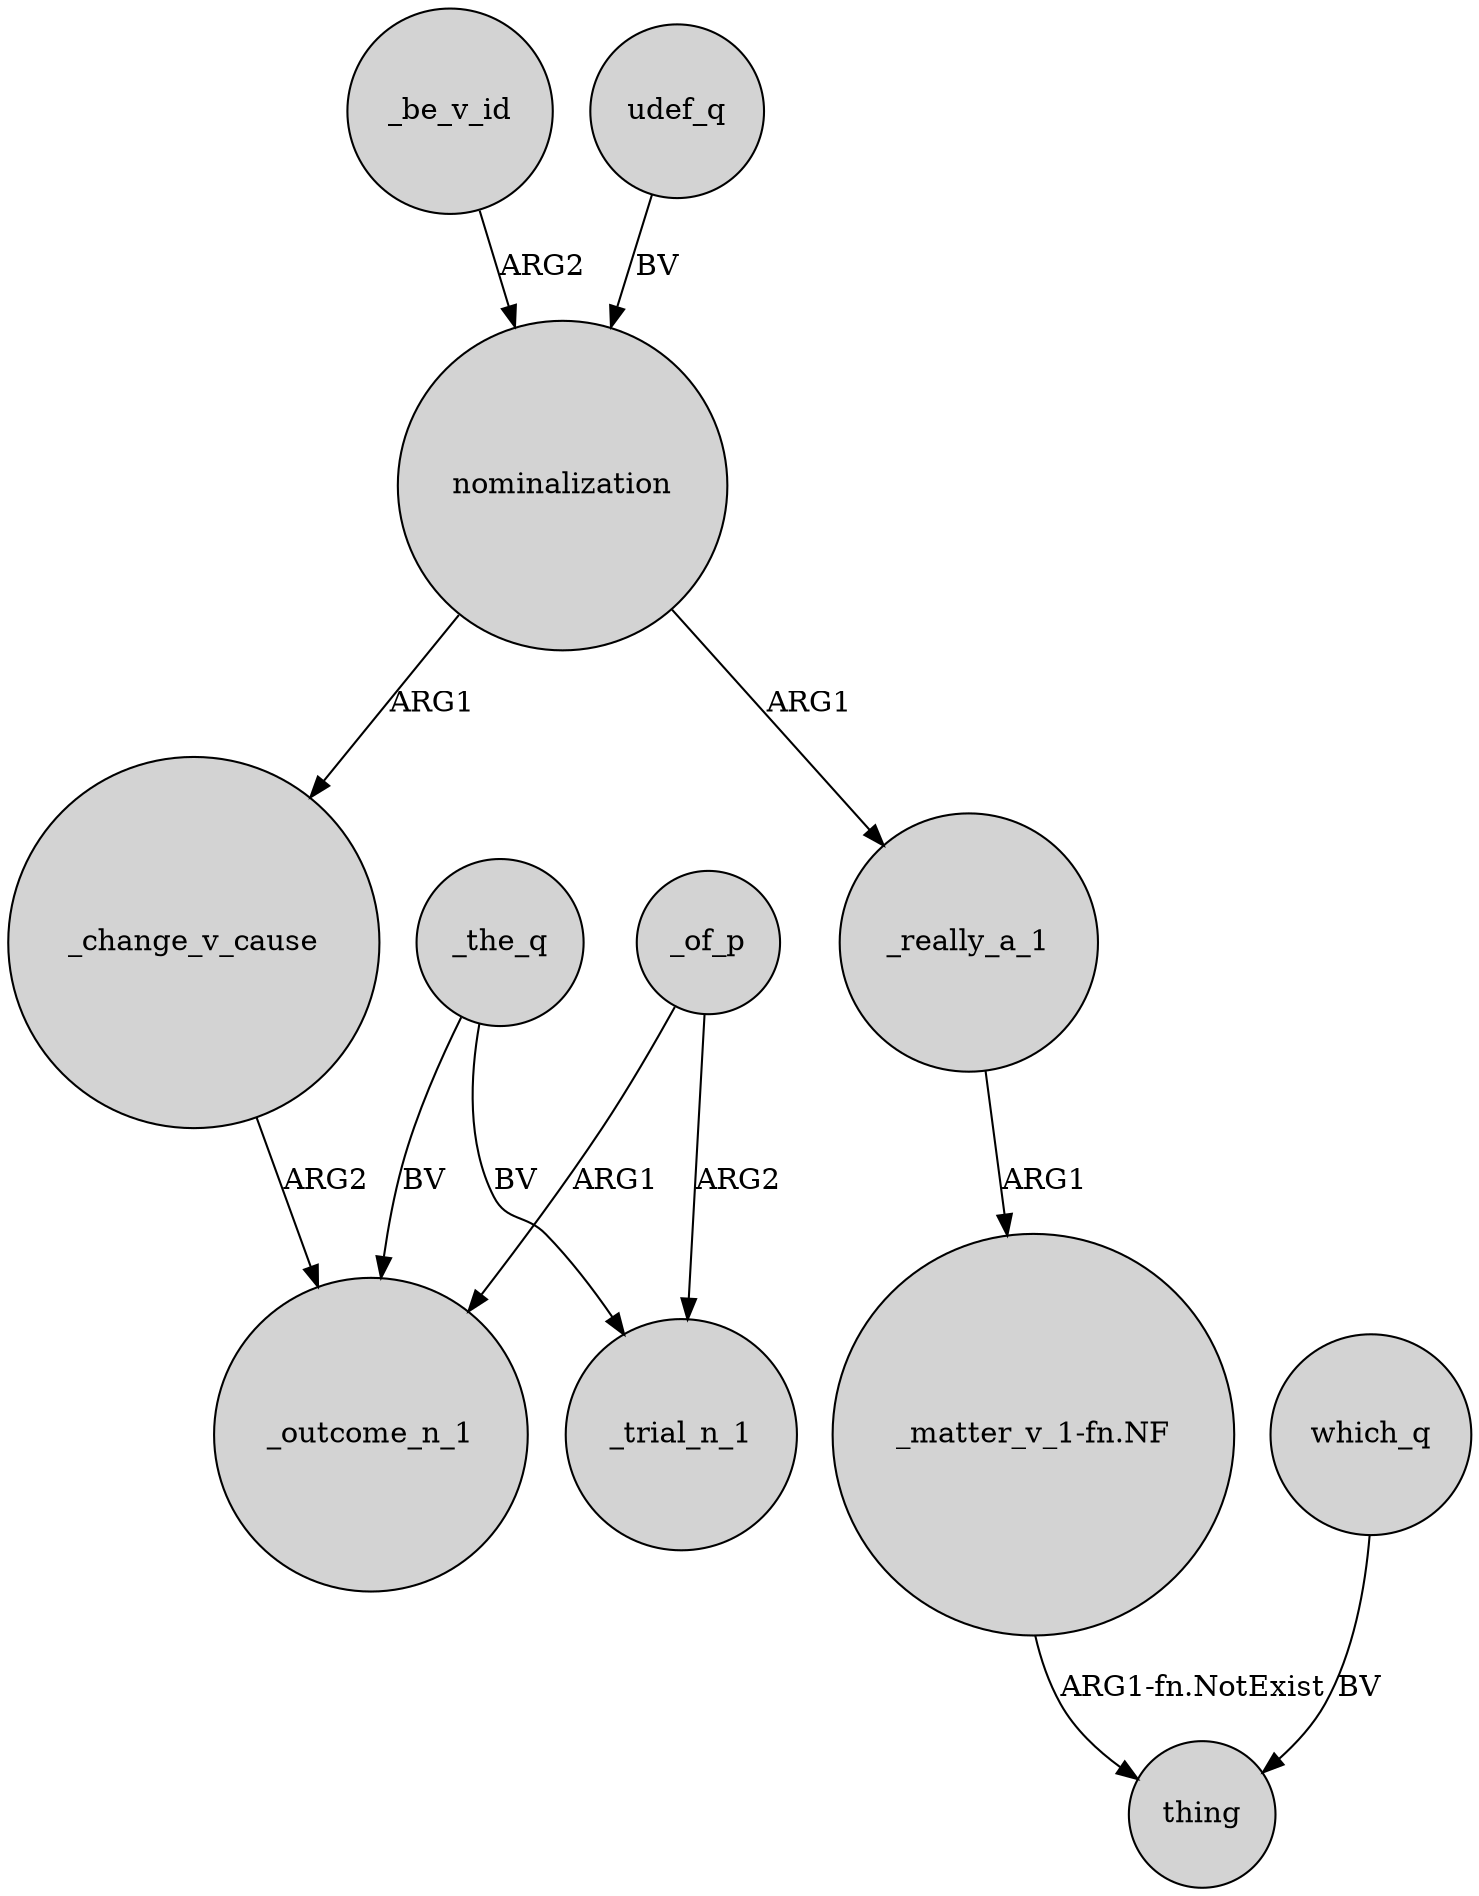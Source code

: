 digraph {
	node [shape=circle style=filled]
	_change_v_cause -> _outcome_n_1 [label=ARG2]
	_of_p -> _trial_n_1 [label=ARG2]
	"_matter_v_1-fn.NF" -> thing [label="ARG1-fn.NotExist"]
	which_q -> thing [label=BV]
	nominalization -> _really_a_1 [label=ARG1]
	_be_v_id -> nominalization [label=ARG2]
	_really_a_1 -> "_matter_v_1-fn.NF" [label=ARG1]
	udef_q -> nominalization [label=BV]
	_of_p -> _outcome_n_1 [label=ARG1]
	_the_q -> _outcome_n_1 [label=BV]
	_the_q -> _trial_n_1 [label=BV]
	nominalization -> _change_v_cause [label=ARG1]
}
